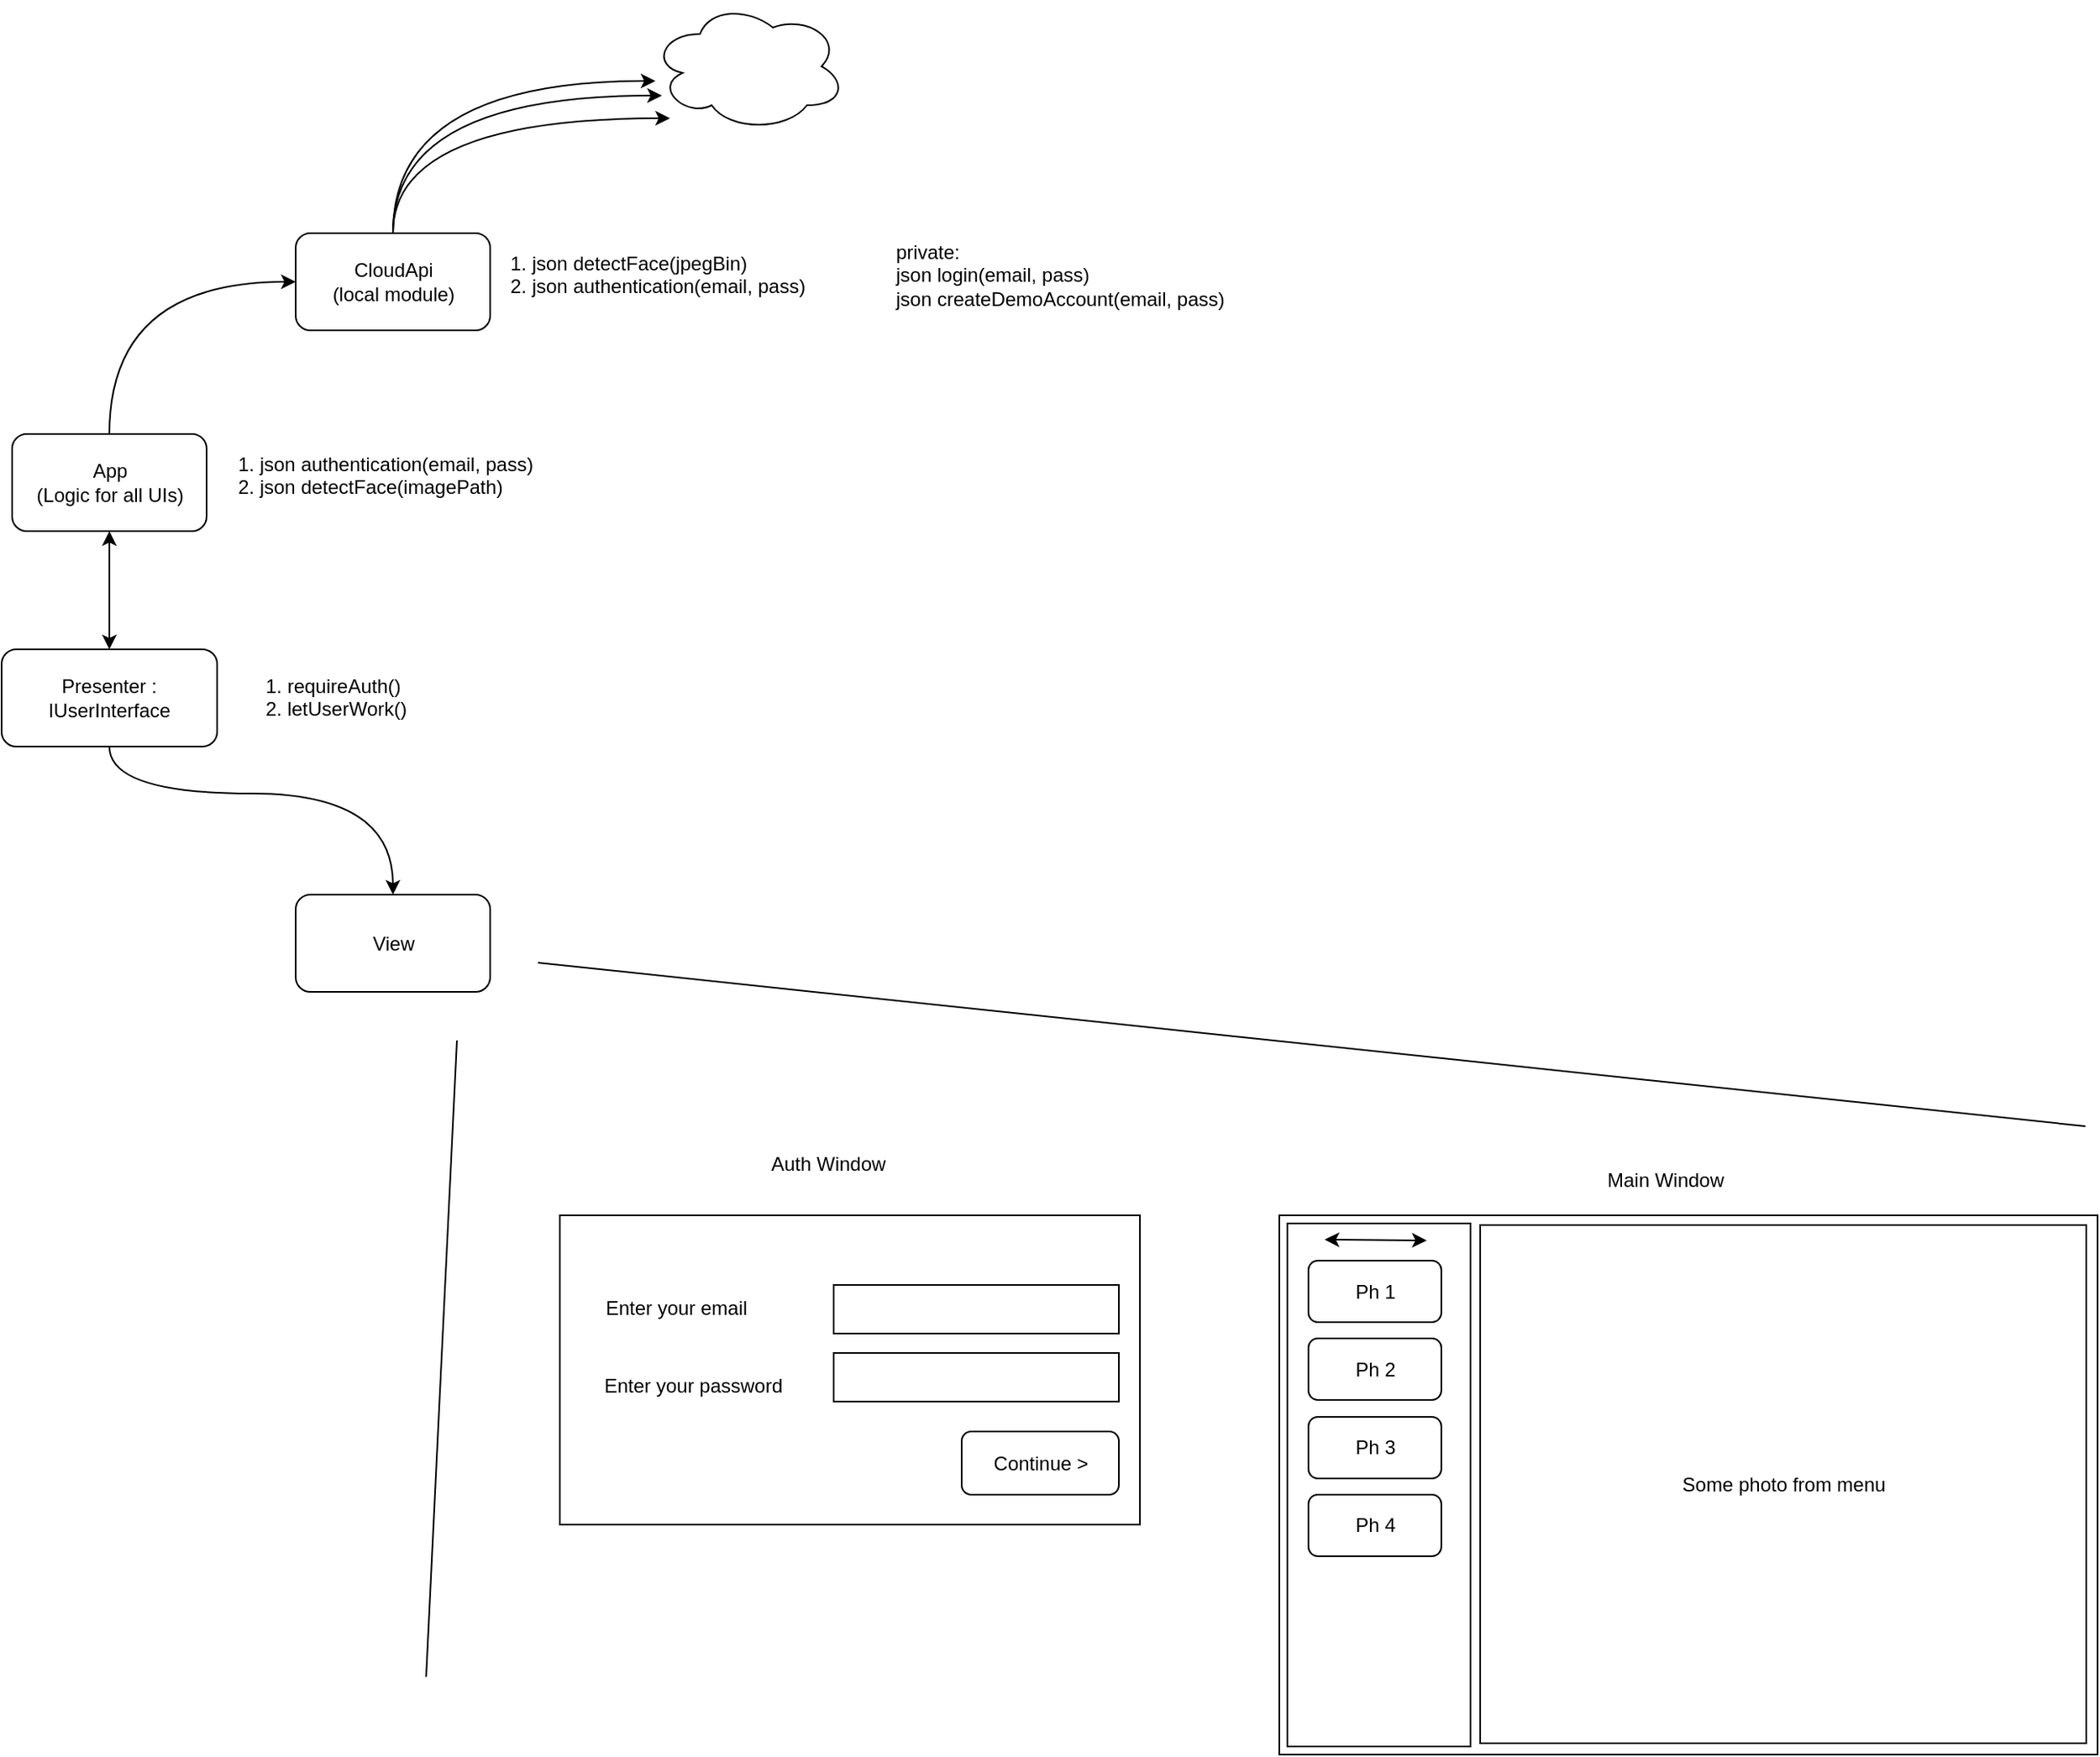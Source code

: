 <mxfile version="10.8.0" type="device"><diagram id="RPN1DrhEtpvBff0ssNFF" name="Page-1"><mxGraphModel dx="480" dy="1494" grid="0" gridSize="10" guides="1" tooltips="1" connect="1" arrows="1" fold="1" page="0" pageScale="1" pageWidth="850" pageHeight="1100" math="0" shadow="0"><root><mxCell id="0"/><mxCell id="1" parent="0"/><mxCell id="bMVW35TbsiTJvTJfAsjE-92" style="edgeStyle=orthogonalEdgeStyle;curved=1;rounded=0;orthogonalLoop=1;jettySize=auto;html=1;entryX=0;entryY=0.5;entryDx=0;entryDy=0;startArrow=none;startFill=0;" parent="1" source="bMVW35TbsiTJvTJfAsjE-1" target="bMVW35TbsiTJvTJfAsjE-2" edge="1"><mxGeometry relative="1" as="geometry"><Array as="points"><mxPoint x="1424" y="43"/></Array></mxGeometry></mxCell><mxCell id="bMVW35TbsiTJvTJfAsjE-1" value="App&lt;br&gt;(&lt;span&gt;Logic for all UIs&lt;/span&gt;)&lt;br&gt;" style="rounded=1;whiteSpace=wrap;html=1;" parent="1" vertex="1"><mxGeometry x="1363.5" y="137" width="120" height="60" as="geometry"/></mxCell><mxCell id="bMVW35TbsiTJvTJfAsjE-39" style="edgeStyle=orthogonalEdgeStyle;rounded=0;orthogonalLoop=1;jettySize=auto;html=1;curved=1;exitX=0.5;exitY=0;exitDx=0;exitDy=0;startArrow=none;startFill=0;" parent="1" source="bMVW35TbsiTJvTJfAsjE-2" edge="1"><mxGeometry relative="1" as="geometry"><mxPoint x="1760.5" y="-81" as="targetPoint"/><Array as="points"><mxPoint x="1598.5" y="-81"/></Array></mxGeometry></mxCell><mxCell id="bMVW35TbsiTJvTJfAsjE-2" value="CloudApi&lt;br&gt;(local module)&lt;br&gt;" style="rounded=1;whiteSpace=wrap;html=1;" parent="1" vertex="1"><mxGeometry x="1538.5" y="13" width="120" height="60" as="geometry"/></mxCell><mxCell id="bMVW35TbsiTJvTJfAsjE-3" value="View" style="rounded=1;whiteSpace=wrap;html=1;" parent="1" vertex="1"><mxGeometry x="1538.5" y="421.5" width="120" height="60" as="geometry"/></mxCell><mxCell id="bMVW35TbsiTJvTJfAsjE-6" value="" style="rounded=0;whiteSpace=wrap;html=1;" parent="1" vertex="1"><mxGeometry x="2145.5" y="619.5" width="505" height="333" as="geometry"/></mxCell><mxCell id="bMVW35TbsiTJvTJfAsjE-7" value="" style="rounded=0;whiteSpace=wrap;html=1;" parent="1" vertex="1"><mxGeometry x="2150.5" y="624.5" width="113" height="323" as="geometry"/></mxCell><mxCell id="bMVW35TbsiTJvTJfAsjE-8" value="" style="endArrow=classic;startArrow=classic;html=1;" parent="1" edge="1"><mxGeometry width="50" height="50" relative="1" as="geometry"><mxPoint x="2173.5" y="634.5" as="sourcePoint"/><mxPoint x="2236.5" y="635" as="targetPoint"/></mxGeometry></mxCell><mxCell id="bMVW35TbsiTJvTJfAsjE-9" value="Ph 1" style="rounded=1;whiteSpace=wrap;html=1;" parent="1" vertex="1"><mxGeometry x="2163.5" y="647.5" width="82" height="38" as="geometry"/></mxCell><mxCell id="bMVW35TbsiTJvTJfAsjE-10" value="Ph 2" style="rounded=1;whiteSpace=wrap;html=1;" parent="1" vertex="1"><mxGeometry x="2163.5" y="695.5" width="82" height="38" as="geometry"/></mxCell><mxCell id="bMVW35TbsiTJvTJfAsjE-12" value="Ph 3" style="rounded=1;whiteSpace=wrap;html=1;" parent="1" vertex="1"><mxGeometry x="2163.5" y="744" width="82" height="38" as="geometry"/></mxCell><mxCell id="bMVW35TbsiTJvTJfAsjE-13" value="Ph 4" style="rounded=1;whiteSpace=wrap;html=1;" parent="1" vertex="1"><mxGeometry x="2163.5" y="792" width="82" height="38" as="geometry"/></mxCell><mxCell id="bMVW35TbsiTJvTJfAsjE-17" value="Some photo from menu" style="rounded=0;whiteSpace=wrap;html=1;" parent="1" vertex="1"><mxGeometry x="2269.5" y="625.5" width="374" height="320" as="geometry"/></mxCell><mxCell id="bMVW35TbsiTJvTJfAsjE-18" value="Main Window" style="text;html=1;resizable=0;points=[];autosize=1;align=left;verticalAlign=top;spacingTop=-4;" parent="1" vertex="1"><mxGeometry x="2345.5" y="587.5" width="82" height="14" as="geometry"/></mxCell><mxCell id="bMVW35TbsiTJvTJfAsjE-19" value="" style="rounded=0;whiteSpace=wrap;html=1;" parent="1" vertex="1"><mxGeometry x="1701.5" y="619.5" width="358" height="191" as="geometry"/></mxCell><mxCell id="bMVW35TbsiTJvTJfAsjE-20" value="Auth Window" style="text;html=1;resizable=0;points=[];autosize=1;align=left;verticalAlign=top;spacingTop=-4;" parent="1" vertex="1"><mxGeometry x="1829.5" y="577.5" width="81" height="14" as="geometry"/></mxCell><mxCell id="bMVW35TbsiTJvTJfAsjE-23" value="Continue &amp;gt;" style="rounded=1;whiteSpace=wrap;html=1;" parent="1" vertex="1"><mxGeometry x="1949.5" y="753" width="97" height="39" as="geometry"/></mxCell><mxCell id="bMVW35TbsiTJvTJfAsjE-24" value="Enter your email" style="text;html=1;strokeColor=none;fillColor=none;align=center;verticalAlign=middle;whiteSpace=wrap;rounded=0;" parent="1" vertex="1"><mxGeometry x="1716.5" y="666.5" width="113" height="20" as="geometry"/></mxCell><mxCell id="bMVW35TbsiTJvTJfAsjE-25" value="Enter your password" style="text;html=1;strokeColor=none;fillColor=none;align=center;verticalAlign=middle;whiteSpace=wrap;rounded=0;" parent="1" vertex="1"><mxGeometry x="1722.5" y="714.5" width="122" height="20" as="geometry"/></mxCell><mxCell id="bMVW35TbsiTJvTJfAsjE-27" value="" style="rounded=0;whiteSpace=wrap;html=1;" parent="1" vertex="1"><mxGeometry x="1870.5" y="662.5" width="176" height="30" as="geometry"/></mxCell><mxCell id="bMVW35TbsiTJvTJfAsjE-32" value="" style="rounded=0;whiteSpace=wrap;html=1;" parent="1" vertex="1"><mxGeometry x="1870.5" y="704.5" width="176" height="30" as="geometry"/></mxCell><mxCell id="bMVW35TbsiTJvTJfAsjE-36" value="" style="endArrow=none;html=1;" parent="1" edge="1"><mxGeometry width="50" height="50" relative="1" as="geometry"><mxPoint x="1619" y="904.5" as="sourcePoint"/><mxPoint x="1638" y="511.5" as="targetPoint"/></mxGeometry></mxCell><mxCell id="bMVW35TbsiTJvTJfAsjE-37" value="" style="endArrow=none;html=1;" parent="1" edge="1"><mxGeometry width="50" height="50" relative="1" as="geometry"><mxPoint x="2643" y="564.5" as="sourcePoint"/><mxPoint x="1688" y="463.5" as="targetPoint"/></mxGeometry></mxCell><mxCell id="bMVW35TbsiTJvTJfAsjE-38" value="" style="ellipse;shape=cloud;whiteSpace=wrap;html=1;" parent="1" vertex="1"><mxGeometry x="1758" y="-130" width="120" height="80" as="geometry"/></mxCell><mxCell id="bMVW35TbsiTJvTJfAsjE-40" style="edgeStyle=orthogonalEdgeStyle;rounded=0;orthogonalLoop=1;jettySize=auto;html=1;curved=1;exitX=0.5;exitY=0;exitDx=0;exitDy=0;startArrow=none;startFill=0;" parent="1" source="bMVW35TbsiTJvTJfAsjE-2" edge="1"><mxGeometry relative="1" as="geometry"><mxPoint x="1602.5" y="57" as="sourcePoint"/><mxPoint x="1764.5" y="-72" as="targetPoint"/><Array as="points"><mxPoint x="1598.5" y="-72"/></Array></mxGeometry></mxCell><mxCell id="bMVW35TbsiTJvTJfAsjE-41" style="edgeStyle=orthogonalEdgeStyle;rounded=0;orthogonalLoop=1;jettySize=auto;html=1;curved=1;exitX=0.5;exitY=0;exitDx=0;exitDy=0;startArrow=none;startFill=0;" parent="1" source="bMVW35TbsiTJvTJfAsjE-2" edge="1"><mxGeometry relative="1" as="geometry"><mxPoint x="1612.5" y="67" as="sourcePoint"/><mxPoint x="1769.5" y="-58" as="targetPoint"/><Array as="points"><mxPoint x="1598.5" y="-58"/></Array></mxGeometry></mxCell><mxCell id="bMVW35TbsiTJvTJfAsjE-42" value="1. json detectFace(jpegBin)&lt;br&gt;2. json authentication(email, pass)&lt;br&gt;" style="text;html=1;resizable=0;points=[];autosize=1;align=left;verticalAlign=top;spacingTop=-4;" parent="1" vertex="1"><mxGeometry x="1668.5" y="22" width="192" height="28" as="geometry"/></mxCell><mxCell id="bMVW35TbsiTJvTJfAsjE-95" style="edgeStyle=orthogonalEdgeStyle;curved=1;rounded=0;orthogonalLoop=1;jettySize=auto;html=1;entryX=0.5;entryY=0;entryDx=0;entryDy=0;startArrow=none;startFill=0;" parent="1" source="bMVW35TbsiTJvTJfAsjE-43" target="bMVW35TbsiTJvTJfAsjE-3" edge="1"><mxGeometry relative="1" as="geometry"><Array as="points"><mxPoint x="1423" y="359"/><mxPoint x="1599" y="359"/></Array></mxGeometry></mxCell><mxCell id="bMVW35TbsiTJvTJfAsjE-43" value="Presenter : IUserInterface" style="rounded=1;whiteSpace=wrap;html=1;" parent="1" vertex="1"><mxGeometry x="1357" y="270" width="133" height="60" as="geometry"/></mxCell><mxCell id="bMVW35TbsiTJvTJfAsjE-91" value="1. json authentication(email, pass)&lt;br&gt;2. json detectFace(imagePath)&lt;br&gt;" style="text;html=1;resizable=0;points=[];autosize=1;align=left;verticalAlign=top;spacingTop=-4;" parent="1" vertex="1"><mxGeometry x="1501" y="146" width="192" height="28" as="geometry"/></mxCell><mxCell id="bMVW35TbsiTJvTJfAsjE-93" value="" style="endArrow=classic;startArrow=classic;html=1;entryX=0.5;entryY=1;entryDx=0;entryDy=0;exitX=0.5;exitY=0;exitDx=0;exitDy=0;" parent="1" source="bMVW35TbsiTJvTJfAsjE-43" target="bMVW35TbsiTJvTJfAsjE-1" edge="1"><mxGeometry width="50" height="50" relative="1" as="geometry"><mxPoint x="1381" y="258" as="sourcePoint"/><mxPoint x="1431" y="208" as="targetPoint"/></mxGeometry></mxCell><mxCell id="bMVW35TbsiTJvTJfAsjE-98" value="1. requireAuth()&lt;br&gt;2. letUserWork()&lt;br&gt;" style="text;html=1;resizable=0;points=[];autosize=1;align=left;verticalAlign=top;spacingTop=-4;" parent="1" vertex="1"><mxGeometry x="1518" y="283" width="97" height="28" as="geometry"/></mxCell><mxCell id="rC0l9uU0F2ediMNJb7ua-1" value="private:&lt;br&gt;json login(email, pass)&lt;br&gt;json createDemoAccount(email, pass)&lt;br&gt;" style="text;html=1;resizable=0;points=[];autosize=1;align=left;verticalAlign=top;spacingTop=-4;" vertex="1" parent="1"><mxGeometry x="1907" y="15" width="213" height="42" as="geometry"/></mxCell></root></mxGraphModel></diagram></mxfile>